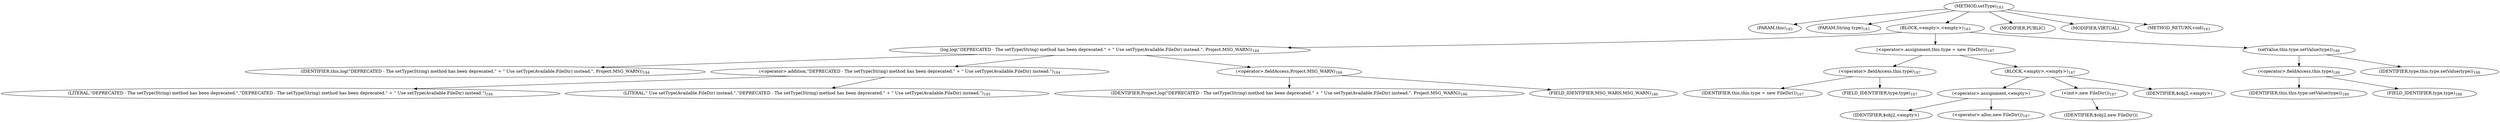 digraph "setType" {  
"302" [label = <(METHOD,setType)<SUB>183</SUB>> ]
"34" [label = <(PARAM,this)<SUB>183</SUB>> ]
"303" [label = <(PARAM,String type)<SUB>183</SUB>> ]
"304" [label = <(BLOCK,&lt;empty&gt;,&lt;empty&gt;)<SUB>183</SUB>> ]
"305" [label = <(log,log(&quot;DEPRECATED - The setType(String) method has been deprecated.&quot; + &quot; Use setType(Available.FileDir) instead.&quot;, Project.MSG_WARN))<SUB>184</SUB>> ]
"33" [label = <(IDENTIFIER,this,log(&quot;DEPRECATED - The setType(String) method has been deprecated.&quot; + &quot; Use setType(Available.FileDir) instead.&quot;, Project.MSG_WARN))<SUB>184</SUB>> ]
"306" [label = <(&lt;operator&gt;.addition,&quot;DEPRECATED - The setType(String) method has been deprecated.&quot; + &quot; Use setType(Available.FileDir) instead.&quot;)<SUB>184</SUB>> ]
"307" [label = <(LITERAL,&quot;DEPRECATED - The setType(String) method has been deprecated.&quot;,&quot;DEPRECATED - The setType(String) method has been deprecated.&quot; + &quot; Use setType(Available.FileDir) instead.&quot;)<SUB>184</SUB>> ]
"308" [label = <(LITERAL,&quot; Use setType(Available.FileDir) instead.&quot;,&quot;DEPRECATED - The setType(String) method has been deprecated.&quot; + &quot; Use setType(Available.FileDir) instead.&quot;)<SUB>185</SUB>> ]
"309" [label = <(&lt;operator&gt;.fieldAccess,Project.MSG_WARN)<SUB>186</SUB>> ]
"310" [label = <(IDENTIFIER,Project,log(&quot;DEPRECATED - The setType(String) method has been deprecated.&quot; + &quot; Use setType(Available.FileDir) instead.&quot;, Project.MSG_WARN))<SUB>186</SUB>> ]
"311" [label = <(FIELD_IDENTIFIER,MSG_WARN,MSG_WARN)<SUB>186</SUB>> ]
"312" [label = <(&lt;operator&gt;.assignment,this.type = new FileDir())<SUB>187</SUB>> ]
"313" [label = <(&lt;operator&gt;.fieldAccess,this.type)<SUB>187</SUB>> ]
"35" [label = <(IDENTIFIER,this,this.type = new FileDir())<SUB>187</SUB>> ]
"314" [label = <(FIELD_IDENTIFIER,type,type)<SUB>187</SUB>> ]
"315" [label = <(BLOCK,&lt;empty&gt;,&lt;empty&gt;)<SUB>187</SUB>> ]
"316" [label = <(&lt;operator&gt;.assignment,&lt;empty&gt;)> ]
"317" [label = <(IDENTIFIER,$obj2,&lt;empty&gt;)> ]
"318" [label = <(&lt;operator&gt;.alloc,new FileDir())<SUB>187</SUB>> ]
"319" [label = <(&lt;init&gt;,new FileDir())<SUB>187</SUB>> ]
"320" [label = <(IDENTIFIER,$obj2,new FileDir())> ]
"321" [label = <(IDENTIFIER,$obj2,&lt;empty&gt;)> ]
"322" [label = <(setValue,this.type.setValue(type))<SUB>188</SUB>> ]
"323" [label = <(&lt;operator&gt;.fieldAccess,this.type)<SUB>188</SUB>> ]
"36" [label = <(IDENTIFIER,this,this.type.setValue(type))<SUB>188</SUB>> ]
"324" [label = <(FIELD_IDENTIFIER,type,type)<SUB>188</SUB>> ]
"325" [label = <(IDENTIFIER,type,this.type.setValue(type))<SUB>188</SUB>> ]
"326" [label = <(MODIFIER,PUBLIC)> ]
"327" [label = <(MODIFIER,VIRTUAL)> ]
"328" [label = <(METHOD_RETURN,void)<SUB>183</SUB>> ]
  "302" -> "34" 
  "302" -> "303" 
  "302" -> "304" 
  "302" -> "326" 
  "302" -> "327" 
  "302" -> "328" 
  "304" -> "305" 
  "304" -> "312" 
  "304" -> "322" 
  "305" -> "33" 
  "305" -> "306" 
  "305" -> "309" 
  "306" -> "307" 
  "306" -> "308" 
  "309" -> "310" 
  "309" -> "311" 
  "312" -> "313" 
  "312" -> "315" 
  "313" -> "35" 
  "313" -> "314" 
  "315" -> "316" 
  "315" -> "319" 
  "315" -> "321" 
  "316" -> "317" 
  "316" -> "318" 
  "319" -> "320" 
  "322" -> "323" 
  "322" -> "325" 
  "323" -> "36" 
  "323" -> "324" 
}
